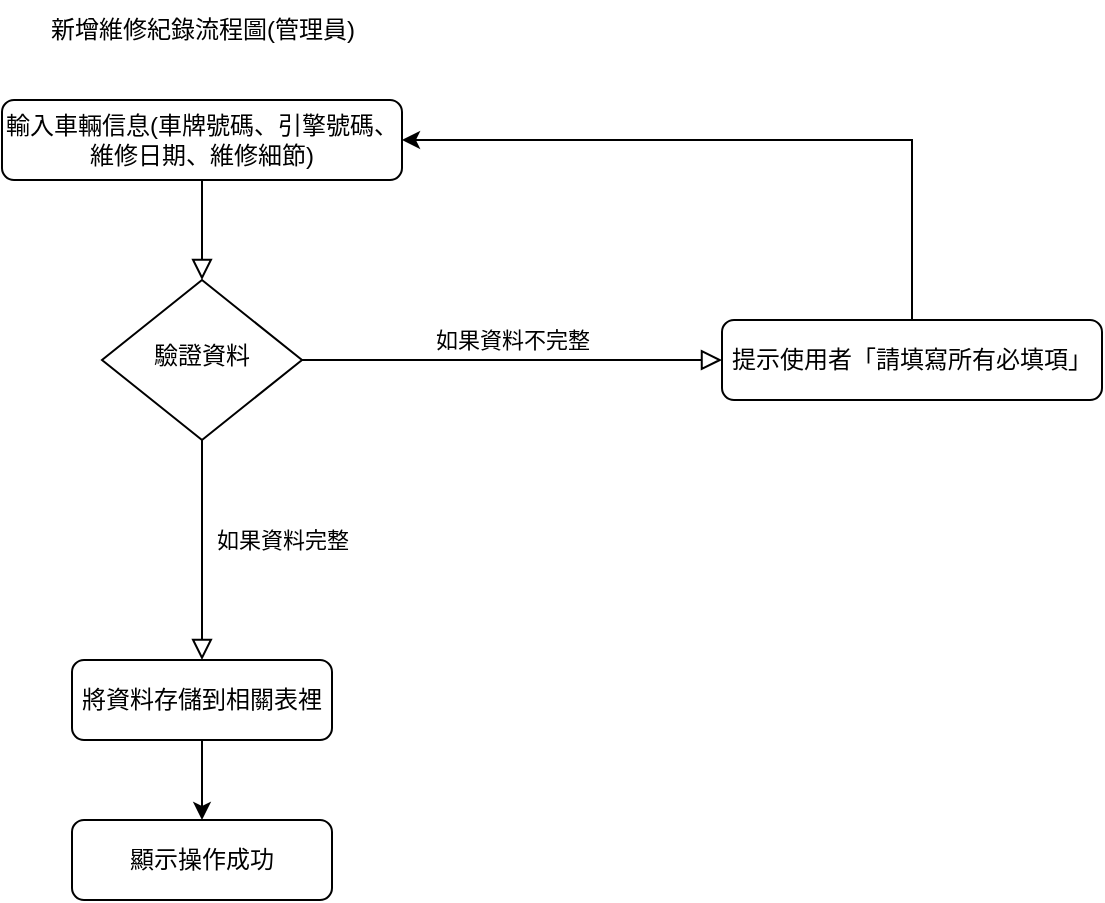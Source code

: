<mxfile version="24.7.16">
  <diagram name="Page-1" id="UC1jUfUWWfGdeCDogA8o">
    <mxGraphModel dx="1434" dy="782" grid="1" gridSize="10" guides="1" tooltips="1" connect="1" arrows="1" fold="1" page="1" pageScale="1" pageWidth="827" pageHeight="1169" math="0" shadow="0">
      <root>
        <mxCell id="0" />
        <mxCell id="1" parent="0" />
        <mxCell id="HuFbkWinaVBAzgEqc3Ru-1" value="" style="rounded=0;html=1;jettySize=auto;orthogonalLoop=1;fontSize=11;endArrow=block;endFill=0;endSize=8;strokeWidth=1;shadow=0;labelBackgroundColor=none;edgeStyle=orthogonalEdgeStyle;" edge="1" parent="1" source="HuFbkWinaVBAzgEqc3Ru-2" target="HuFbkWinaVBAzgEqc3Ru-5">
          <mxGeometry relative="1" as="geometry" />
        </mxCell>
        <mxCell id="HuFbkWinaVBAzgEqc3Ru-2" value="輸入車輛信息(車牌號碼、引擎號碼、維修日期、維修細節)" style="rounded=1;whiteSpace=wrap;html=1;fontSize=12;glass=0;strokeWidth=1;shadow=0;" vertex="1" parent="1">
          <mxGeometry x="120" y="80" width="200" height="40" as="geometry" />
        </mxCell>
        <mxCell id="HuFbkWinaVBAzgEqc3Ru-3" value="如果資料完整" style="rounded=0;html=1;jettySize=auto;orthogonalLoop=1;fontSize=11;endArrow=block;endFill=0;endSize=8;strokeWidth=1;shadow=0;labelBackgroundColor=none;edgeStyle=orthogonalEdgeStyle;entryX=0.5;entryY=0;entryDx=0;entryDy=0;" edge="1" parent="1" source="HuFbkWinaVBAzgEqc3Ru-5" target="HuFbkWinaVBAzgEqc3Ru-9">
          <mxGeometry x="-0.091" y="40" relative="1" as="geometry">
            <mxPoint as="offset" />
            <mxPoint x="220" y="330" as="targetPoint" />
          </mxGeometry>
        </mxCell>
        <mxCell id="HuFbkWinaVBAzgEqc3Ru-4" value="如果資料不完整" style="edgeStyle=orthogonalEdgeStyle;rounded=0;html=1;jettySize=auto;orthogonalLoop=1;fontSize=11;endArrow=block;endFill=0;endSize=8;strokeWidth=1;shadow=0;labelBackgroundColor=none;" edge="1" parent="1" source="HuFbkWinaVBAzgEqc3Ru-5" target="HuFbkWinaVBAzgEqc3Ru-7">
          <mxGeometry y="10" relative="1" as="geometry">
            <mxPoint as="offset" />
          </mxGeometry>
        </mxCell>
        <mxCell id="HuFbkWinaVBAzgEqc3Ru-5" value="驗證資料" style="rhombus;whiteSpace=wrap;html=1;shadow=0;fontFamily=Helvetica;fontSize=12;align=center;strokeWidth=1;spacing=6;spacingTop=-4;" vertex="1" parent="1">
          <mxGeometry x="170" y="170" width="100" height="80" as="geometry" />
        </mxCell>
        <mxCell id="HuFbkWinaVBAzgEqc3Ru-6" style="edgeStyle=orthogonalEdgeStyle;rounded=0;orthogonalLoop=1;jettySize=auto;html=1;exitX=0.5;exitY=0;exitDx=0;exitDy=0;entryX=1;entryY=0.5;entryDx=0;entryDy=0;" edge="1" parent="1" source="HuFbkWinaVBAzgEqc3Ru-7" target="HuFbkWinaVBAzgEqc3Ru-2">
          <mxGeometry relative="1" as="geometry" />
        </mxCell>
        <mxCell id="HuFbkWinaVBAzgEqc3Ru-7" value="提示使用者「請填寫所有必填項」" style="rounded=1;whiteSpace=wrap;html=1;fontSize=12;glass=0;strokeWidth=1;shadow=0;" vertex="1" parent="1">
          <mxGeometry x="480" y="190" width="190" height="40" as="geometry" />
        </mxCell>
        <mxCell id="HuFbkWinaVBAzgEqc3Ru-8" value="" style="edgeStyle=orthogonalEdgeStyle;rounded=0;orthogonalLoop=1;jettySize=auto;html=1;" edge="1" parent="1" source="HuFbkWinaVBAzgEqc3Ru-9" target="HuFbkWinaVBAzgEqc3Ru-11">
          <mxGeometry relative="1" as="geometry" />
        </mxCell>
        <mxCell id="HuFbkWinaVBAzgEqc3Ru-9" value="將資料存儲到相關表裡" style="rounded=1;whiteSpace=wrap;html=1;fontSize=12;glass=0;strokeWidth=1;shadow=0;" vertex="1" parent="1">
          <mxGeometry x="155" y="360" width="130" height="40" as="geometry" />
        </mxCell>
        <mxCell id="HuFbkWinaVBAzgEqc3Ru-10" value="新增維修紀錄流程圖(管理員)" style="text;html=1;align=center;verticalAlign=middle;resizable=0;points=[];autosize=1;strokeColor=none;fillColor=none;" vertex="1" parent="1">
          <mxGeometry x="130" y="30" width="180" height="30" as="geometry" />
        </mxCell>
        <mxCell id="HuFbkWinaVBAzgEqc3Ru-11" value="顯示操作成功" style="rounded=1;whiteSpace=wrap;html=1;fontSize=12;glass=0;strokeWidth=1;shadow=0;" vertex="1" parent="1">
          <mxGeometry x="155" y="440" width="130" height="40" as="geometry" />
        </mxCell>
      </root>
    </mxGraphModel>
  </diagram>
</mxfile>
